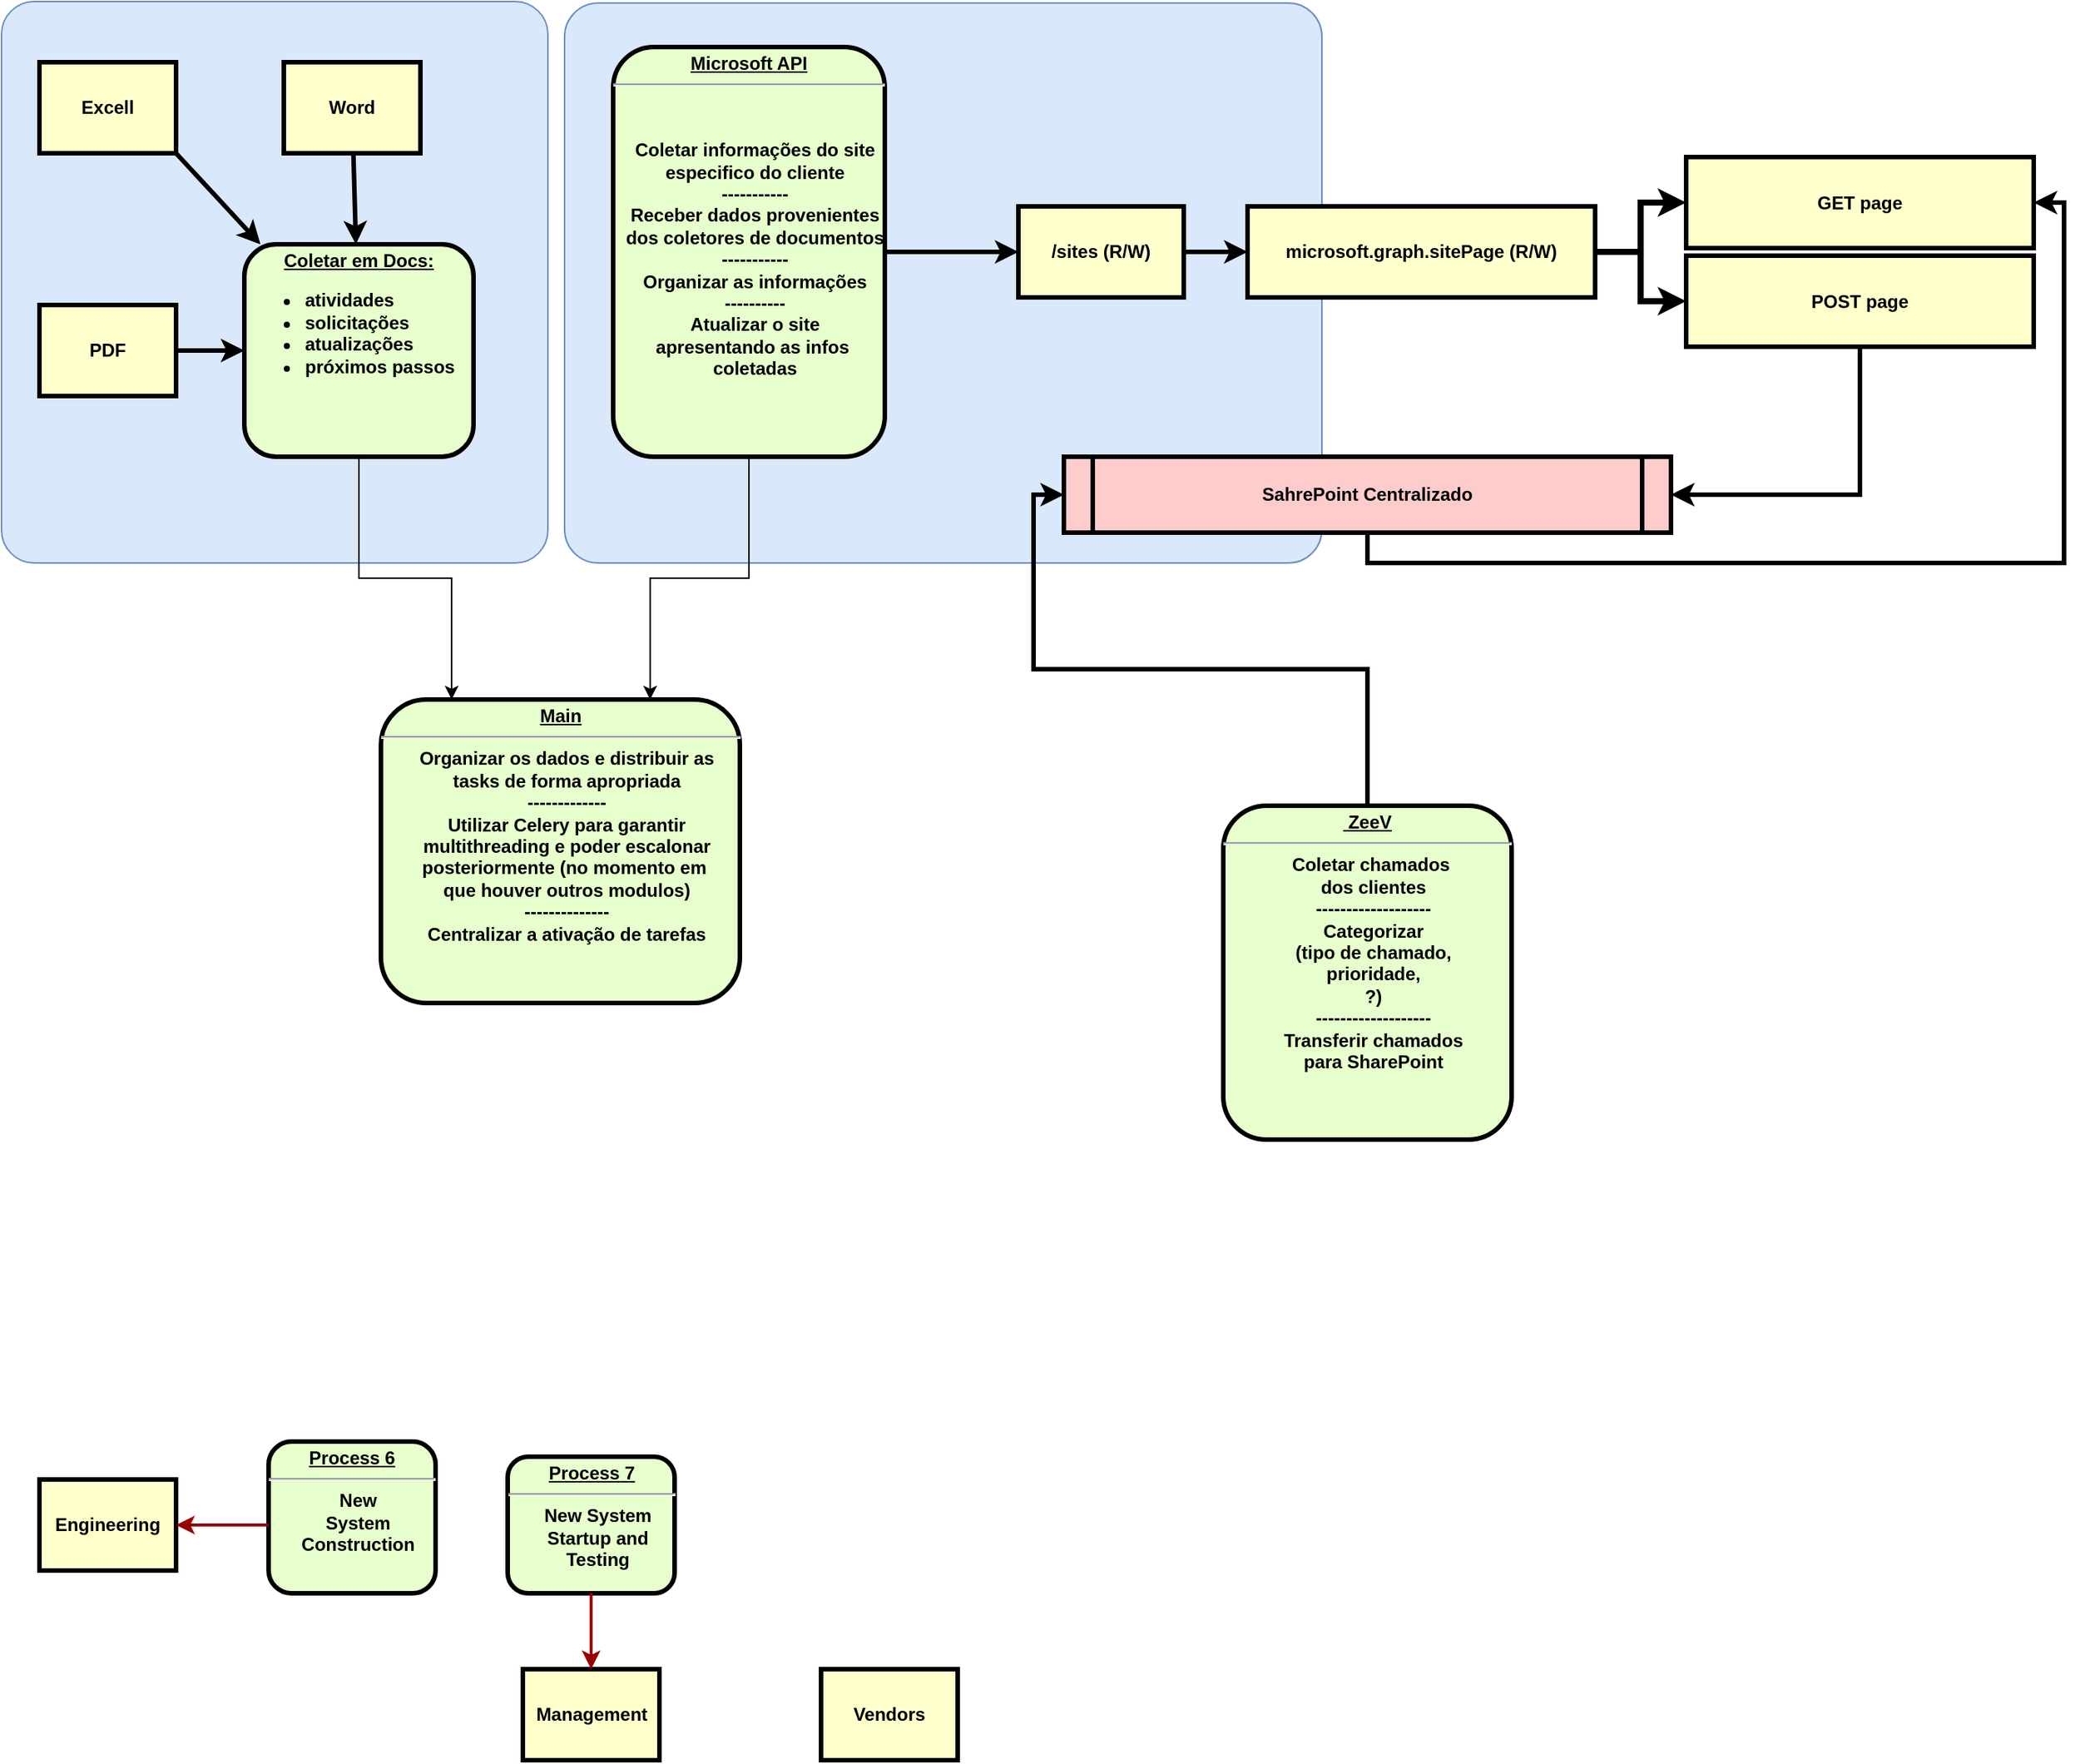<mxfile version="26.0.14">
  <diagram name="Page-1" id="c7558073-3199-34d8-9f00-42111426c3f3">
    <mxGraphModel dx="1488" dy="816" grid="1" gridSize="10" guides="1" tooltips="1" connect="1" arrows="1" fold="1" page="1" pageScale="1" pageWidth="826" pageHeight="1169" background="none" math="0" shadow="0">
      <root>
        <mxCell id="0" />
        <mxCell id="1" parent="0" />
        <mxCell id="t6GLwA7AJKDqOUCnaVTW-121" value="" style="rounded=1;whiteSpace=wrap;html=1;arcSize=6;fillColor=#dae8fc;strokeColor=#6c8ebf;" parent="1" vertex="1">
          <mxGeometry x="381" y="11" width="499" height="369" as="geometry" />
        </mxCell>
        <mxCell id="t6GLwA7AJKDqOUCnaVTW-120" value="" style="rounded=1;whiteSpace=wrap;html=1;arcSize=6;fillColor=#dae8fc;strokeColor=#6c8ebf;" parent="1" vertex="1">
          <mxGeometry x="10" y="10" width="360" height="370" as="geometry" />
        </mxCell>
        <mxCell id="2" value="&lt;p style=&quot;margin: 0px; margin-top: 4px; text-align: center; text-decoration: underline;&quot;&gt;&lt;span style=&quot;background-color: transparent; color: light-dark(rgb(0, 0, 0), rgb(255, 255, 255));&quot;&gt;Coletar em Docs:&lt;/span&gt;&lt;/p&gt;&lt;ul&gt;&lt;li style=&quot;text-align: left;&quot;&gt;&lt;span style=&quot;background-color: transparent; color: light-dark(rgb(0, 0, 0), rgb(255, 255, 255));&quot;&gt;atividades&lt;/span&gt;&lt;/li&gt;&lt;li style=&quot;text-align: left;&quot;&gt;&lt;span style=&quot;background-color: transparent; color: light-dark(rgb(0, 0, 0), rgb(255, 255, 255));&quot;&gt;solicitações&lt;/span&gt;&lt;/li&gt;&lt;li style=&quot;text-align: left;&quot;&gt;&lt;span style=&quot;background-color: transparent; color: light-dark(rgb(0, 0, 0), rgb(255, 255, 255));&quot;&gt;atualizações&lt;/span&gt;&lt;/li&gt;&lt;li style=&quot;text-align: left;&quot;&gt;&lt;span style=&quot;background-color: transparent; color: light-dark(rgb(0, 0, 0), rgb(255, 255, 255));&quot;&gt;próximos passos&lt;/span&gt;&lt;/li&gt;&lt;/ul&gt;&lt;br&gt;&lt;p&gt;&lt;/p&gt;" style="verticalAlign=middle;align=center;overflow=fill;fontSize=12;fontFamily=Helvetica;html=1;rounded=1;fontStyle=1;strokeWidth=3;fillColor=#E6FFCC" parent="1" vertex="1">
          <mxGeometry x="170" y="170" width="151" height="140" as="geometry" />
        </mxCell>
        <mxCell id="3" value="Word" style="whiteSpace=wrap;align=center;verticalAlign=middle;fontStyle=1;strokeWidth=3;fillColor=#FFFFCC" parent="1" vertex="1">
          <mxGeometry x="196" y="50" width="90" height="60" as="geometry" />
        </mxCell>
        <mxCell id="4" value="PDF" style="whiteSpace=wrap;align=center;verticalAlign=middle;fontStyle=1;strokeWidth=3;fillColor=#FFFFCC" parent="1" vertex="1">
          <mxGeometry x="35" y="210" width="90" height="60" as="geometry" />
        </mxCell>
        <mxCell id="G-wLNNY91AZwd_SBp9Xe-110" style="edgeStyle=orthogonalEdgeStyle;rounded=0;orthogonalLoop=1;jettySize=auto;html=1;exitX=0.5;exitY=1;exitDx=0;exitDy=0;entryX=1;entryY=0.5;entryDx=0;entryDy=0;strokeWidth=3;" edge="1" parent="1" source="5" target="12">
          <mxGeometry relative="1" as="geometry" />
        </mxCell>
        <mxCell id="5" value="SahrePoint Centralizado" style="shape=process;whiteSpace=wrap;align=center;verticalAlign=middle;size=0.048;fontStyle=1;strokeWidth=3;fillColor=#FFCCCC" parent="1" vertex="1">
          <mxGeometry x="710.0" y="310" width="400" height="50" as="geometry" />
        </mxCell>
        <mxCell id="7" value="&lt;p style=&quot;margin: 0px; margin-top: 4px; text-align: center; text-decoration: underline;&quot;&gt;&lt;strong&gt;Main&lt;/strong&gt;&lt;/p&gt;&lt;hr&gt;&lt;p style=&quot;margin: 0px; margin-left: 8px;&quot;&gt;&lt;span style=&quot;background-color: transparent; color: light-dark(rgb(0, 0, 0), rgb(255, 255, 255));&quot;&gt;Organizar os dados e distribuir as&lt;br&gt;tasks de forma apropriada&lt;br&gt;-------------&lt;br&gt;Utilizar Celery para garantir&lt;br&gt;multithreading e poder escalonar&lt;br&gt;posteriormente (no momento em&amp;nbsp;&lt;br&gt;que houver outros modulos)&lt;br&gt;--------------&lt;br&gt;Centralizar a ativação de tarefas&lt;/span&gt;&lt;/p&gt;" style="verticalAlign=middle;align=center;overflow=fill;fontSize=12;fontFamily=Helvetica;html=1;rounded=1;fontStyle=1;strokeWidth=3;fillColor=#E6FFCC" parent="1" vertex="1">
          <mxGeometry x="260" y="470" width="236.5" height="200" as="geometry" />
        </mxCell>
        <mxCell id="G-wLNNY91AZwd_SBp9Xe-106" style="edgeStyle=orthogonalEdgeStyle;rounded=0;orthogonalLoop=1;jettySize=auto;html=1;strokeWidth=3;" edge="1" parent="1" source="8" target="G-wLNNY91AZwd_SBp9Xe-97">
          <mxGeometry relative="1" as="geometry" />
        </mxCell>
        <mxCell id="G-wLNNY91AZwd_SBp9Xe-108" style="edgeStyle=orthogonalEdgeStyle;rounded=0;orthogonalLoop=1;jettySize=auto;html=1;exitX=0.5;exitY=1;exitDx=0;exitDy=0;entryX=0.75;entryY=0;entryDx=0;entryDy=0;" edge="1" parent="1" source="8" target="7">
          <mxGeometry relative="1" as="geometry" />
        </mxCell>
        <mxCell id="8" value="&lt;p style=&quot;margin: 0px; margin-top: 4px; text-align: center; text-decoration: underline;&quot;&gt;&lt;strong&gt;Microsoft API&lt;/strong&gt;&lt;/p&gt;&lt;hr&gt;&lt;p style=&quot;margin: 0px; margin-left: 8px;&quot;&gt;&lt;br&gt;&lt;br&gt;Coletar informações do site&lt;br&gt;especifico do cliente&lt;br&gt;-----------&lt;br&gt;Receber dados provenientes&lt;br&gt;dos coletores de documentos&lt;br&gt;-----------&lt;br&gt;Organizar as informações&lt;br&gt;&lt;/p&gt;&lt;p style=&quot;margin: 0px; margin-left: 8px;&quot;&gt;----------&lt;/p&gt;&lt;p style=&quot;margin: 0px; margin-left: 8px;&quot;&gt;Atualizar o site&lt;br&gt;apresentando as infos&amp;nbsp;&lt;br&gt;coletadas&lt;/p&gt;" style="verticalAlign=middle;align=center;overflow=fill;fontSize=12;fontFamily=Helvetica;html=1;rounded=1;fontStyle=1;strokeWidth=3;fillColor=#E6FFCC" parent="1" vertex="1">
          <mxGeometry x="413" y="40" width="179" height="270" as="geometry" />
        </mxCell>
        <mxCell id="G-wLNNY91AZwd_SBp9Xe-112" style="edgeStyle=orthogonalEdgeStyle;rounded=0;orthogonalLoop=1;jettySize=auto;html=1;strokeWidth=3;entryX=0;entryY=0.5;entryDx=0;entryDy=0;" edge="1" parent="1" source="9" target="5">
          <mxGeometry relative="1" as="geometry">
            <mxPoint x="910" y="370" as="targetPoint" />
          </mxGeometry>
        </mxCell>
        <mxCell id="9" value="&lt;p style=&quot;margin: 0px; margin-top: 4px; text-align: center; text-decoration: underline;&quot;&gt;&lt;strong&gt;&amp;nbsp;ZeeV&lt;/strong&gt;&lt;/p&gt;&lt;hr&gt;&lt;p style=&quot;margin: 0px; margin-left: 8px;&quot;&gt;Coletar chamados&amp;nbsp;&lt;br&gt;dos clientes&lt;br&gt;-------------------&lt;br&gt;Categorizar&lt;br&gt;(tipo de chamado,&lt;br&gt;prioridade,&lt;br&gt;?)&lt;br&gt;-------------------&lt;br&gt;Transferir chamados &lt;br&gt;para SharePoint&lt;/p&gt;" style="verticalAlign=middle;align=center;overflow=fill;fontSize=12;fontFamily=Helvetica;html=1;rounded=1;fontStyle=1;strokeWidth=3;fillColor=#E6FFCC" parent="1" vertex="1">
          <mxGeometry x="815" y="540" width="190" height="220" as="geometry" />
        </mxCell>
        <mxCell id="10" value="&lt;p style=&quot;margin: 0px; margin-top: 4px; text-align: center; text-decoration: underline;&quot;&gt;&lt;strong&gt;&lt;strong&gt;Process&lt;/strong&gt; 6&lt;br /&gt;&lt;/strong&gt;&lt;/p&gt;&lt;hr /&gt;&lt;p style=&quot;margin: 0px; margin-left: 8px;&quot;&gt;New&lt;/p&gt;&lt;p style=&quot;margin: 0px; margin-left: 8px;&quot;&gt;System&lt;/p&gt;&lt;p style=&quot;margin: 0px; margin-left: 8px;&quot;&gt;Construction&lt;/p&gt;" style="verticalAlign=middle;align=center;overflow=fill;fontSize=12;fontFamily=Helvetica;html=1;rounded=1;fontStyle=1;strokeWidth=3;fillColor=#E6FFCC" parent="1" vertex="1">
          <mxGeometry x="186" y="959" width="110" height="100" as="geometry" />
        </mxCell>
        <mxCell id="13" value="Management" style="whiteSpace=wrap;align=center;verticalAlign=middle;fontStyle=1;strokeWidth=3;fillColor=#FFFFCC" parent="1" vertex="1">
          <mxGeometry x="353.5" y="1109" width="90" height="60" as="geometry" />
        </mxCell>
        <mxCell id="14" value="Engineering" style="whiteSpace=wrap;align=center;verticalAlign=middle;fontStyle=1;strokeWidth=3;fillColor=#FFFFCC" parent="1" vertex="1">
          <mxGeometry x="35.0" y="984.0" width="90" height="60" as="geometry" />
        </mxCell>
        <mxCell id="15" value="Vendors" style="whiteSpace=wrap;align=center;verticalAlign=middle;fontStyle=1;strokeWidth=3;fillColor=#FFFFCC" parent="1" vertex="1">
          <mxGeometry x="550.0" y="1109" width="90" height="60" as="geometry" />
        </mxCell>
        <mxCell id="36" value="" style="edgeStyle=none;noEdgeStyle=1;strokeColor=#000000;strokeWidth=3;" parent="1" source="3" target="2" edge="1">
          <mxGeometry width="100" height="100" relative="1" as="geometry">
            <mxPoint x="20" y="250" as="sourcePoint" />
            <mxPoint x="120" y="150" as="targetPoint" />
          </mxGeometry>
        </mxCell>
        <mxCell id="37" value="" style="edgeStyle=none;noEdgeStyle=1;strokeColor=#000000;strokeWidth=3;" parent="1" source="4" target="2" edge="1">
          <mxGeometry width="100" height="100" relative="1" as="geometry">
            <mxPoint x="280" y="190" as="sourcePoint" />
            <mxPoint x="380" y="90" as="targetPoint" />
          </mxGeometry>
        </mxCell>
        <mxCell id="11" value="&lt;p style=&quot;margin: 0px; margin-top: 4px; text-align: center; text-decoration: underline;&quot;&gt;&lt;strong&gt;&lt;strong&gt;Process&lt;/strong&gt; 7&lt;br /&gt;&lt;/strong&gt;&lt;/p&gt;&lt;hr /&gt;&lt;p style=&quot;margin: 0px; margin-left: 8px;&quot;&gt;New System&lt;/p&gt;&lt;p style=&quot;margin: 0px; margin-left: 8px;&quot;&gt;Startup and&lt;/p&gt;&lt;p style=&quot;margin: 0px; margin-left: 8px;&quot;&gt;Testing&lt;/p&gt;" style="verticalAlign=middle;align=center;overflow=fill;fontSize=12;fontFamily=Helvetica;html=1;rounded=1;fontStyle=1;strokeWidth=3;fillColor=#E6FFCC" parent="1" vertex="1">
          <mxGeometry x="343.5" y="969" width="110" height="90" as="geometry" />
        </mxCell>
        <mxCell id="83" value="" style="edgeStyle=elbowEdgeStyle;elbow=horizontal;strokeColor=#990000;strokeWidth=2" parent="1" source="11" target="13" edge="1">
          <mxGeometry width="100" height="100" relative="1" as="geometry">
            <mxPoint x="200" y="810.0" as="sourcePoint" />
            <mxPoint x="230.0" y="800" as="targetPoint" />
          </mxGeometry>
        </mxCell>
        <mxCell id="87" value="" style="edgeStyle=elbowEdgeStyle;elbow=vertical;strokeColor=#990000;strokeWidth=2" parent="1" source="10" target="14" edge="1">
          <mxGeometry width="100" height="100" relative="1" as="geometry">
            <mxPoint x="70" y="890" as="sourcePoint" />
            <mxPoint x="170" y="790" as="targetPoint" />
          </mxGeometry>
        </mxCell>
        <mxCell id="t6GLwA7AJKDqOUCnaVTW-122" value="Excell" style="whiteSpace=wrap;align=center;verticalAlign=middle;fontStyle=1;strokeWidth=3;fillColor=#FFFFCC" parent="1" vertex="1">
          <mxGeometry x="35" y="50" width="90" height="60" as="geometry" />
        </mxCell>
        <mxCell id="t6GLwA7AJKDqOUCnaVTW-123" value="" style="edgeStyle=none;noEdgeStyle=1;strokeColor=#000000;strokeWidth=3;exitX=1;exitY=1;exitDx=0;exitDy=0;" parent="1" source="t6GLwA7AJKDqOUCnaVTW-122" target="2" edge="1">
          <mxGeometry width="100" height="100" relative="1" as="geometry">
            <mxPoint x="276" y="151" as="sourcePoint" />
            <mxPoint x="276" y="201" as="targetPoint" />
          </mxGeometry>
        </mxCell>
        <mxCell id="G-wLNNY91AZwd_SBp9Xe-105" value="" style="edgeStyle=orthogonalEdgeStyle;rounded=0;orthogonalLoop=1;jettySize=auto;html=1;strokeWidth=3;" edge="1" parent="1" source="G-wLNNY91AZwd_SBp9Xe-97" target="G-wLNNY91AZwd_SBp9Xe-98">
          <mxGeometry relative="1" as="geometry" />
        </mxCell>
        <mxCell id="G-wLNNY91AZwd_SBp9Xe-97" value="/sites (R/W)" style="whiteSpace=wrap;align=center;verticalAlign=middle;fontStyle=1;strokeWidth=3;fillColor=#FFFFCC" vertex="1" parent="1">
          <mxGeometry x="680" y="145" width="109" height="60" as="geometry" />
        </mxCell>
        <mxCell id="G-wLNNY91AZwd_SBp9Xe-102" value="" style="edgeStyle=orthogonalEdgeStyle;rounded=0;orthogonalLoop=1;jettySize=auto;html=1;strokeWidth=4;" edge="1" parent="1" source="G-wLNNY91AZwd_SBp9Xe-98" target="G-wLNNY91AZwd_SBp9Xe-100">
          <mxGeometry relative="1" as="geometry" />
        </mxCell>
        <mxCell id="G-wLNNY91AZwd_SBp9Xe-104" style="edgeStyle=orthogonalEdgeStyle;rounded=0;orthogonalLoop=1;jettySize=auto;html=1;entryX=0;entryY=0.5;entryDx=0;entryDy=0;strokeWidth=4;" edge="1" parent="1" source="G-wLNNY91AZwd_SBp9Xe-98" target="12">
          <mxGeometry relative="1" as="geometry" />
        </mxCell>
        <mxCell id="G-wLNNY91AZwd_SBp9Xe-98" value="microsoft.graph.sitePage (R/W)" style="whiteSpace=wrap;align=center;verticalAlign=middle;fontStyle=1;strokeWidth=3;fillColor=#FFFFCC" vertex="1" parent="1">
          <mxGeometry x="831" y="145" width="229" height="60" as="geometry" />
        </mxCell>
        <mxCell id="12" value="GET page" style="whiteSpace=wrap;align=center;verticalAlign=middle;fontStyle=1;strokeWidth=3;fillColor=#FFFFCC" parent="1" vertex="1">
          <mxGeometry x="1120" y="112.5" width="229" height="60" as="geometry" />
        </mxCell>
        <mxCell id="G-wLNNY91AZwd_SBp9Xe-109" style="edgeStyle=orthogonalEdgeStyle;rounded=0;orthogonalLoop=1;jettySize=auto;html=1;exitX=0.5;exitY=1;exitDx=0;exitDy=0;entryX=1;entryY=0.5;entryDx=0;entryDy=0;strokeWidth=3;" edge="1" parent="1" source="G-wLNNY91AZwd_SBp9Xe-100" target="5">
          <mxGeometry relative="1" as="geometry" />
        </mxCell>
        <mxCell id="G-wLNNY91AZwd_SBp9Xe-100" value="POST page" style="whiteSpace=wrap;align=center;verticalAlign=middle;fontStyle=1;strokeWidth=3;fillColor=#FFFFCC" vertex="1" parent="1">
          <mxGeometry x="1120" y="177.5" width="229" height="60" as="geometry" />
        </mxCell>
        <mxCell id="G-wLNNY91AZwd_SBp9Xe-107" style="edgeStyle=orthogonalEdgeStyle;rounded=0;orthogonalLoop=1;jettySize=auto;html=1;exitX=0.5;exitY=1;exitDx=0;exitDy=0;entryX=0.197;entryY=0;entryDx=0;entryDy=0;entryPerimeter=0;" edge="1" parent="1" source="2" target="7">
          <mxGeometry relative="1" as="geometry" />
        </mxCell>
      </root>
    </mxGraphModel>
  </diagram>
</mxfile>
